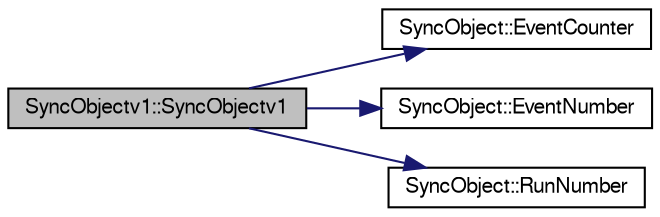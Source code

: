 digraph "SyncObjectv1::SyncObjectv1"
{
  bgcolor="transparent";
  edge [fontname="FreeSans",fontsize="10",labelfontname="FreeSans",labelfontsize="10"];
  node [fontname="FreeSans",fontsize="10",shape=record];
  rankdir="LR";
  Node1 [label="SyncObjectv1::SyncObjectv1",height=0.2,width=0.4,color="black", fillcolor="grey75", style="filled" fontcolor="black"];
  Node1 -> Node2 [color="midnightblue",fontsize="10",style="solid",fontname="FreeSans"];
  Node2 [label="SyncObject::EventCounter",height=0.2,width=0.4,color="black",URL="$de/dbb/classSyncObject.html#ad679d42aac1a409a94d2e535766dcebd",tooltip="set Event Counter "];
  Node1 -> Node3 [color="midnightblue",fontsize="10",style="solid",fontname="FreeSans"];
  Node3 [label="SyncObject::EventNumber",height=0.2,width=0.4,color="black",URL="$de/dbb/classSyncObject.html#aa650d97c0d3ace8ae7945f54224228ef",tooltip="set Event Number "];
  Node1 -> Node4 [color="midnightblue",fontsize="10",style="solid",fontname="FreeSans"];
  Node4 [label="SyncObject::RunNumber",height=0.2,width=0.4,color="black",URL="$de/dbb/classSyncObject.html#af1188def459d0ff933d71e37c7afc0c5",tooltip="set Run Number "];
}
